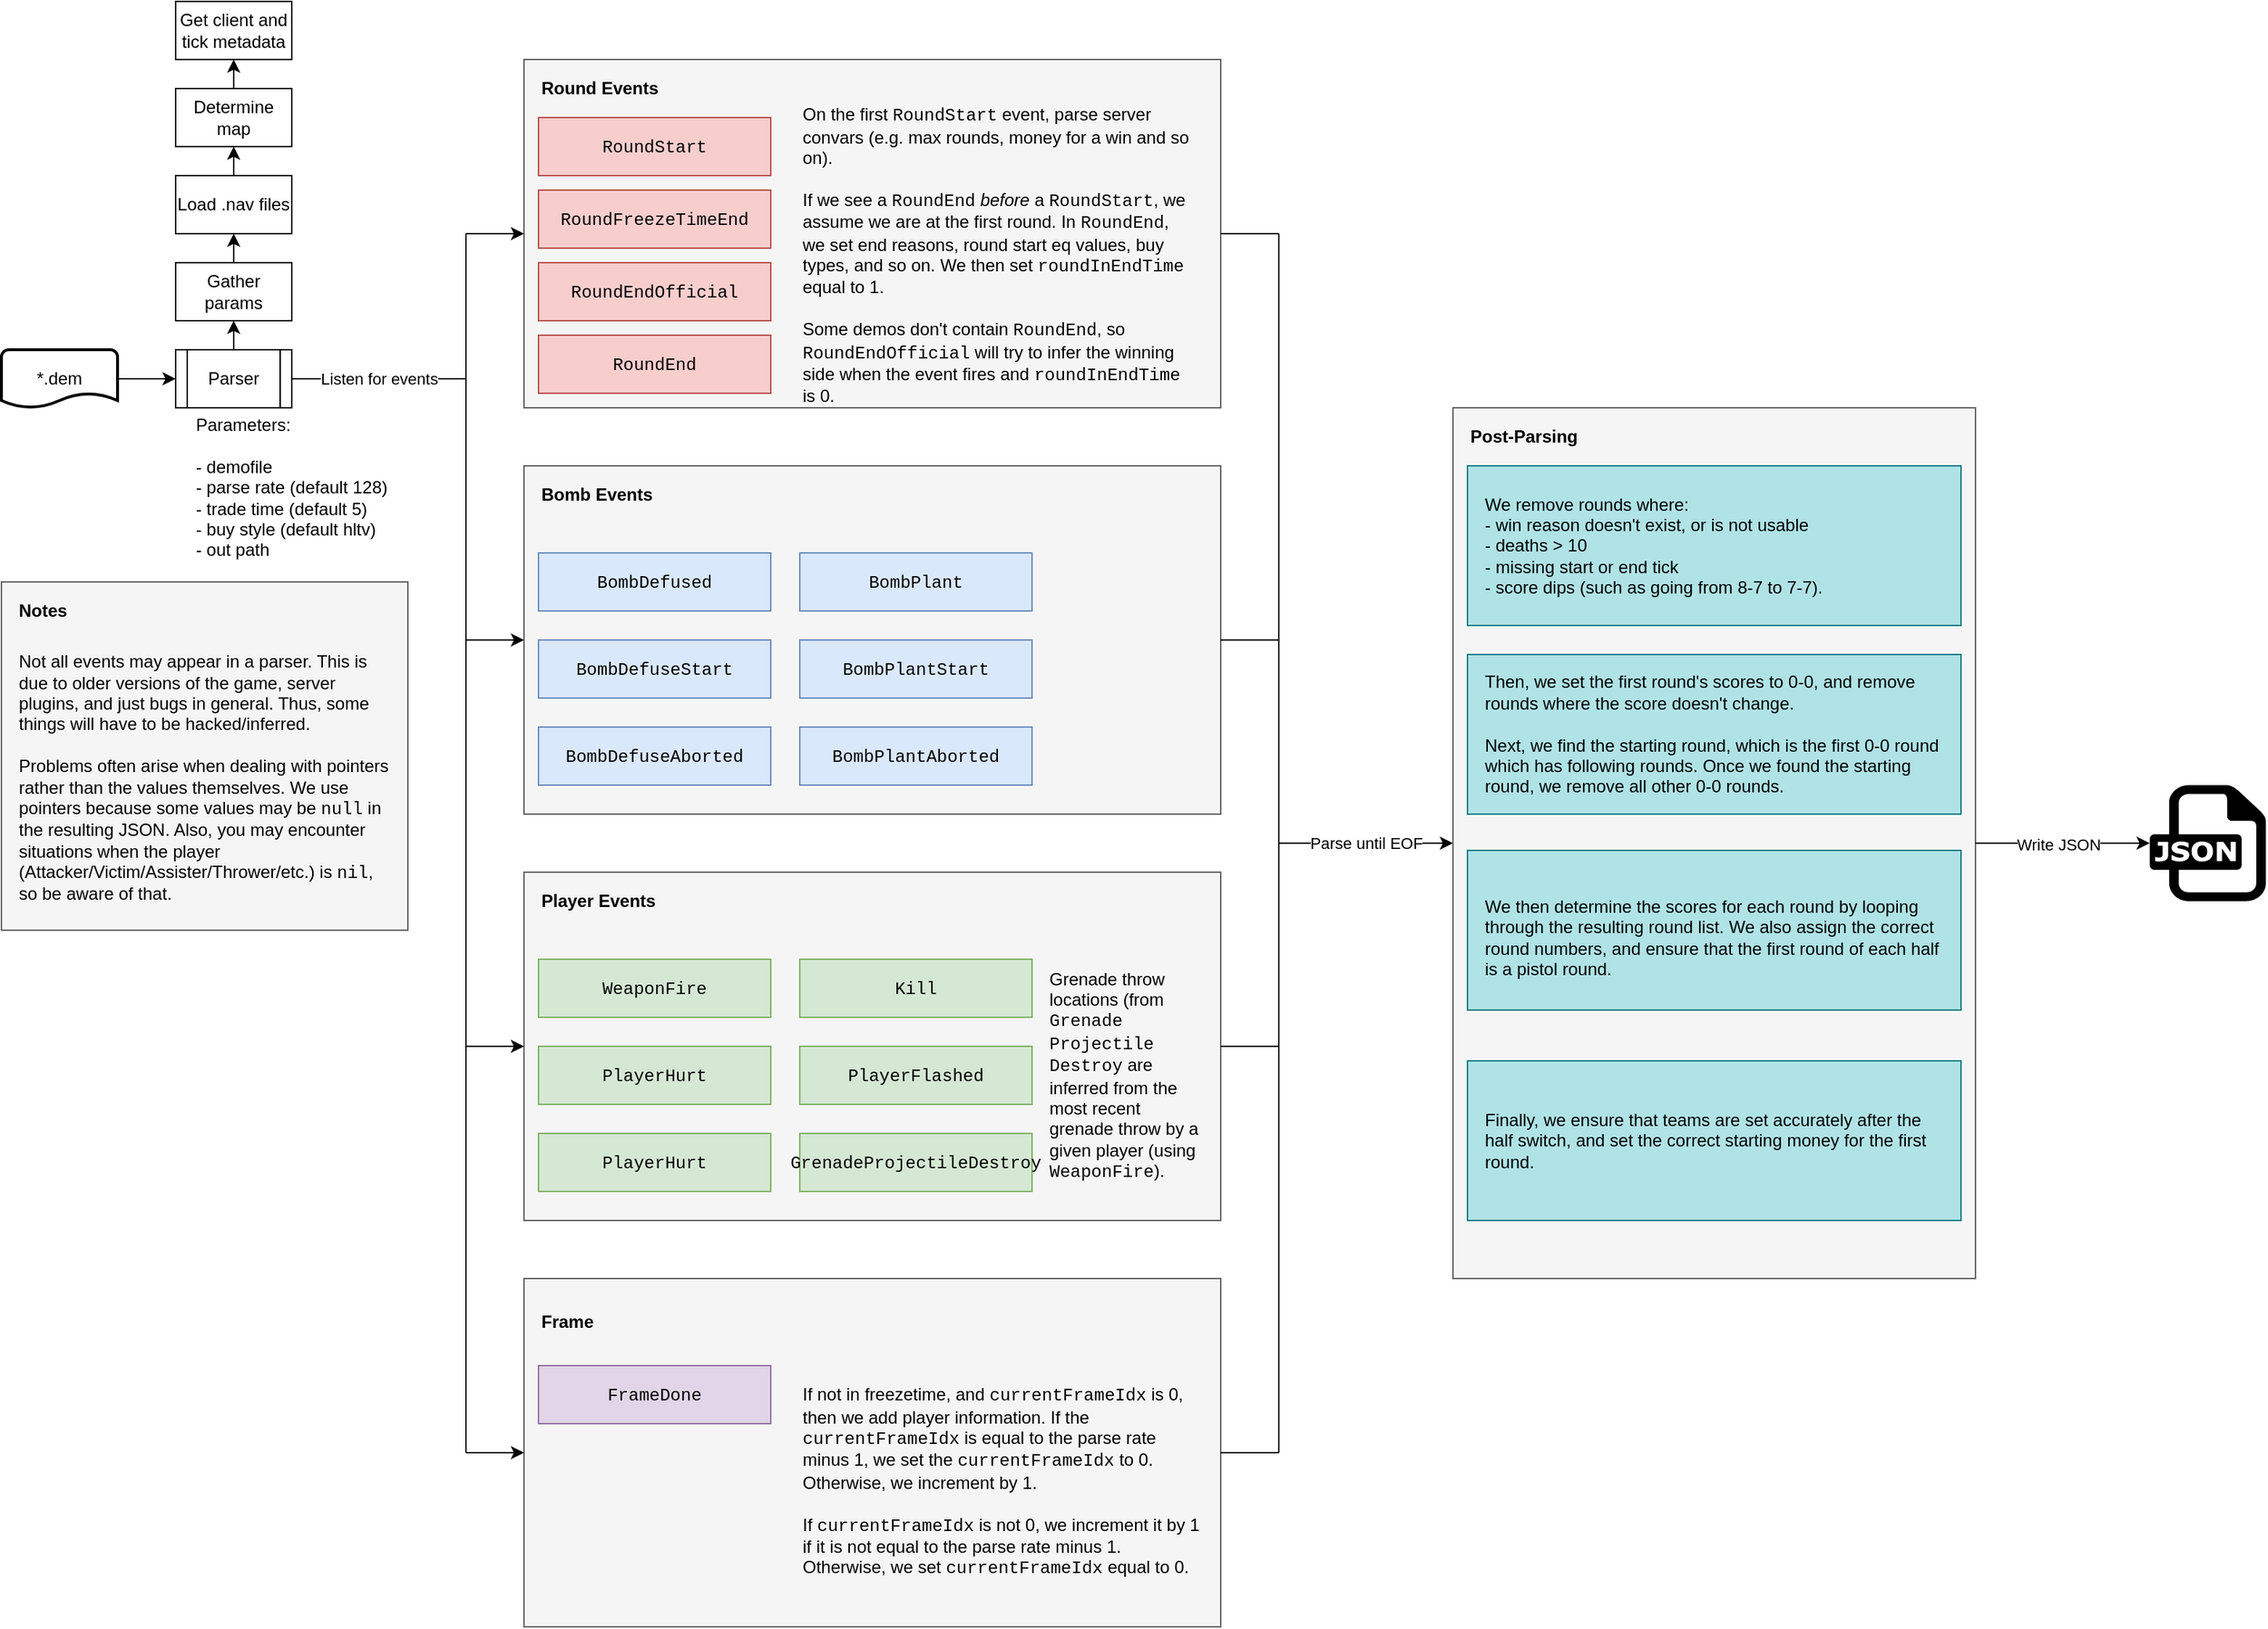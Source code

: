 <mxfile version="14.9.8" type="device"><diagram id="6SITgQR71u4QrdfEuGYD" name="Page-1"><mxGraphModel dx="2916" dy="1161" grid="1" gridSize="10" guides="1" tooltips="1" connect="1" arrows="1" fold="1" page="1" pageScale="1" pageWidth="850" pageHeight="1100" math="0" shadow="0"><root><mxCell id="0"/><mxCell id="1" parent="0"/><mxCell id="FKCtpBOxKrz-43gtopS7-51" value="" style="rounded=0;whiteSpace=wrap;html=1;fillColor=#f5f5f5;strokeColor=#666666;fontColor=#333333;" vertex="1" parent="1"><mxGeometry x="-440" y="880" width="480" height="240" as="geometry"/></mxCell><mxCell id="FKCtpBOxKrz-43gtopS7-44" value="" style="rounded=0;whiteSpace=wrap;html=1;fillColor=#f5f5f5;strokeColor=#666666;fontColor=#333333;" vertex="1" parent="1"><mxGeometry x="-440" y="600" width="480" height="240" as="geometry"/></mxCell><mxCell id="FKCtpBOxKrz-43gtopS7-39" value="" style="rounded=0;whiteSpace=wrap;html=1;fillColor=#f5f5f5;strokeColor=#666666;fontColor=#333333;" vertex="1" parent="1"><mxGeometry x="-440" y="320" width="480" height="240" as="geometry"/></mxCell><mxCell id="FKCtpBOxKrz-43gtopS7-36" value="" style="rounded=0;whiteSpace=wrap;html=1;fillColor=#f5f5f5;strokeColor=#666666;fontColor=#333333;" vertex="1" parent="1"><mxGeometry x="-440" y="40" width="480" height="240" as="geometry"/></mxCell><mxCell id="FKCtpBOxKrz-43gtopS7-1" value="*.dem" style="strokeWidth=2;html=1;shape=mxgraph.flowchart.document2;whiteSpace=wrap;size=0.25;" vertex="1" parent="1"><mxGeometry x="-800" y="240" width="80" height="40" as="geometry"/></mxCell><mxCell id="FKCtpBOxKrz-43gtopS7-2" value="Parser" style="shape=process;whiteSpace=wrap;html=1;backgroundOutline=1;" vertex="1" parent="1"><mxGeometry x="-680" y="240" width="80" height="40" as="geometry"/></mxCell><mxCell id="FKCtpBOxKrz-43gtopS7-3" value="" style="endArrow=classic;html=1;exitX=1;exitY=0.5;exitDx=0;exitDy=0;exitPerimeter=0;entryX=0;entryY=0.5;entryDx=0;entryDy=0;" edge="1" parent="1" source="FKCtpBOxKrz-43gtopS7-1" target="FKCtpBOxKrz-43gtopS7-2"><mxGeometry width="50" height="50" relative="1" as="geometry"><mxPoint x="-660" y="370" as="sourcePoint"/><mxPoint x="-610" y="320" as="targetPoint"/></mxGeometry></mxCell><mxCell id="FKCtpBOxKrz-43gtopS7-5" value="&lt;div style=&quot;text-align: left&quot;&gt;&lt;span&gt;Parameters:&lt;/span&gt;&lt;/div&gt;&lt;div style=&quot;text-align: left&quot;&gt;&lt;span&gt;&lt;br&gt;&lt;/span&gt;&lt;/div&gt;&lt;div style=&quot;text-align: left&quot;&gt;&lt;span&gt;- demofile&lt;/span&gt;&lt;/div&gt;&lt;div style=&quot;text-align: left&quot;&gt;&lt;span&gt;- parse rate (default 128)&lt;/span&gt;&lt;/div&gt;&lt;div style=&quot;text-align: left&quot;&gt;&lt;span&gt;- trade time (default 5)&lt;/span&gt;&lt;/div&gt;&lt;div style=&quot;text-align: left&quot;&gt;&lt;span&gt;- buy style (default hltv)&lt;/span&gt;&lt;/div&gt;&lt;div style=&quot;text-align: left&quot;&gt;&lt;span&gt;- out path&lt;/span&gt;&lt;/div&gt;" style="text;html=1;strokeColor=none;fillColor=none;align=center;verticalAlign=middle;whiteSpace=wrap;rounded=0;" vertex="1" parent="1"><mxGeometry x="-680" y="290" width="160" height="90" as="geometry"/></mxCell><mxCell id="FKCtpBOxKrz-43gtopS7-10" value="Listen for events" style="endArrow=none;html=1;exitX=1;exitY=0.5;exitDx=0;exitDy=0;" edge="1" parent="1" source="FKCtpBOxKrz-43gtopS7-2"><mxGeometry width="50" height="50" relative="1" as="geometry"><mxPoint x="-540" y="290" as="sourcePoint"/><mxPoint x="-480" y="260" as="targetPoint"/></mxGeometry></mxCell><mxCell id="FKCtpBOxKrz-43gtopS7-11" value="Gather params" style="rounded=0;whiteSpace=wrap;html=1;" vertex="1" parent="1"><mxGeometry x="-680" y="180" width="80" height="40" as="geometry"/></mxCell><mxCell id="FKCtpBOxKrz-43gtopS7-12" value="Load .nav files" style="rounded=0;whiteSpace=wrap;html=1;" vertex="1" parent="1"><mxGeometry x="-680" y="120" width="80" height="40" as="geometry"/></mxCell><mxCell id="FKCtpBOxKrz-43gtopS7-13" value="Determine map" style="rounded=0;whiteSpace=wrap;html=1;" vertex="1" parent="1"><mxGeometry x="-680" y="60" width="80" height="40" as="geometry"/></mxCell><mxCell id="FKCtpBOxKrz-43gtopS7-14" value="Get client and tick metadata" style="rounded=0;whiteSpace=wrap;html=1;" vertex="1" parent="1"><mxGeometry x="-680" width="80" height="40" as="geometry"/></mxCell><mxCell id="FKCtpBOxKrz-43gtopS7-15" value="" style="endArrow=classic;html=1;exitX=0.5;exitY=0;exitDx=0;exitDy=0;exitPerimeter=0;entryX=0.5;entryY=1;entryDx=0;entryDy=0;" edge="1" parent="1" source="FKCtpBOxKrz-43gtopS7-2" target="FKCtpBOxKrz-43gtopS7-11"><mxGeometry width="50" height="50" relative="1" as="geometry"><mxPoint x="-530" y="190" as="sourcePoint"/><mxPoint x="-480" y="140" as="targetPoint"/></mxGeometry></mxCell><mxCell id="FKCtpBOxKrz-43gtopS7-16" value="" style="endArrow=classic;html=1;exitX=0.5;exitY=0;exitDx=0;exitDy=0;entryX=0.5;entryY=1;entryDx=0;entryDy=0;" edge="1" parent="1" source="FKCtpBOxKrz-43gtopS7-11" target="FKCtpBOxKrz-43gtopS7-12"><mxGeometry width="50" height="50" relative="1" as="geometry"><mxPoint x="-530" y="180" as="sourcePoint"/><mxPoint x="-480" y="130" as="targetPoint"/></mxGeometry></mxCell><mxCell id="FKCtpBOxKrz-43gtopS7-17" value="" style="endArrow=classic;html=1;exitX=0.5;exitY=0;exitDx=0;exitDy=0;entryX=0.5;entryY=1;entryDx=0;entryDy=0;" edge="1" parent="1" source="FKCtpBOxKrz-43gtopS7-12" target="FKCtpBOxKrz-43gtopS7-13"><mxGeometry width="50" height="50" relative="1" as="geometry"><mxPoint x="-470" y="160" as="sourcePoint"/><mxPoint x="-420" y="110" as="targetPoint"/></mxGeometry></mxCell><mxCell id="FKCtpBOxKrz-43gtopS7-18" value="" style="endArrow=classic;html=1;entryX=0.5;entryY=1;entryDx=0;entryDy=0;" edge="1" parent="1" target="FKCtpBOxKrz-43gtopS7-14"><mxGeometry width="50" height="50" relative="1" as="geometry"><mxPoint x="-640" y="60" as="sourcePoint"/><mxPoint x="-470" y="130" as="targetPoint"/></mxGeometry></mxCell><mxCell id="FKCtpBOxKrz-43gtopS7-19" value="" style="endArrow=none;html=1;" edge="1" parent="1"><mxGeometry width="50" height="50" relative="1" as="geometry"><mxPoint x="-480" y="260" as="sourcePoint"/><mxPoint x="-480" y="160" as="targetPoint"/></mxGeometry></mxCell><mxCell id="FKCtpBOxKrz-43gtopS7-20" value="&lt;font face=&quot;Courier New&quot;&gt;RoundStart&lt;/font&gt;" style="rounded=0;whiteSpace=wrap;html=1;fillColor=#f8cecc;strokeColor=#b85450;" vertex="1" parent="1"><mxGeometry x="-430" y="80" width="160" height="40" as="geometry"/></mxCell><mxCell id="FKCtpBOxKrz-43gtopS7-21" value="&lt;font face=&quot;Courier New&quot;&gt;RoundFreezeTimeEnd&lt;/font&gt;" style="rounded=0;whiteSpace=wrap;html=1;fillColor=#f8cecc;strokeColor=#b85450;" vertex="1" parent="1"><mxGeometry x="-430" y="130" width="160" height="40" as="geometry"/></mxCell><mxCell id="FKCtpBOxKrz-43gtopS7-22" value="&lt;font face=&quot;Courier New&quot;&gt;RoundEndOfficial&lt;/font&gt;" style="rounded=0;whiteSpace=wrap;html=1;fillColor=#f8cecc;strokeColor=#b85450;" vertex="1" parent="1"><mxGeometry x="-430" y="180" width="160" height="40" as="geometry"/></mxCell><mxCell id="FKCtpBOxKrz-43gtopS7-23" value="&lt;font face=&quot;Courier New&quot;&gt;RoundEnd&lt;/font&gt;" style="rounded=0;whiteSpace=wrap;html=1;fillColor=#f8cecc;strokeColor=#b85450;" vertex="1" parent="1"><mxGeometry x="-430" y="230" width="160" height="40" as="geometry"/></mxCell><mxCell id="FKCtpBOxKrz-43gtopS7-24" value="&lt;font face=&quot;Courier New&quot;&gt;BombDefused&lt;/font&gt;" style="rounded=0;whiteSpace=wrap;html=1;fillColor=#dae8fc;strokeColor=#6c8ebf;" vertex="1" parent="1"><mxGeometry x="-430" y="380" width="160" height="40" as="geometry"/></mxCell><mxCell id="FKCtpBOxKrz-43gtopS7-25" value="&lt;font face=&quot;Courier New&quot;&gt;BombDefuseStart&lt;/font&gt;" style="rounded=0;whiteSpace=wrap;html=1;fillColor=#dae8fc;strokeColor=#6c8ebf;" vertex="1" parent="1"><mxGeometry x="-430" y="440" width="160" height="40" as="geometry"/></mxCell><mxCell id="FKCtpBOxKrz-43gtopS7-26" value="&lt;font face=&quot;Courier New&quot;&gt;BombDefuseAborted&lt;/font&gt;" style="rounded=0;whiteSpace=wrap;html=1;fillColor=#dae8fc;strokeColor=#6c8ebf;" vertex="1" parent="1"><mxGeometry x="-430" y="500" width="160" height="40" as="geometry"/></mxCell><mxCell id="FKCtpBOxKrz-43gtopS7-30" value="&lt;font face=&quot;Courier New&quot;&gt;WeaponFire&lt;/font&gt;" style="rounded=0;whiteSpace=wrap;html=1;fillColor=#d5e8d4;strokeColor=#82b366;" vertex="1" parent="1"><mxGeometry x="-430" y="660" width="160" height="40" as="geometry"/></mxCell><mxCell id="FKCtpBOxKrz-43gtopS7-31" value="&lt;font face=&quot;Courier New&quot;&gt;PlayerHurt&lt;/font&gt;" style="rounded=0;whiteSpace=wrap;html=1;fillColor=#d5e8d4;strokeColor=#82b366;" vertex="1" parent="1"><mxGeometry x="-430" y="780" width="160" height="40" as="geometry"/></mxCell><mxCell id="FKCtpBOxKrz-43gtopS7-32" value="&lt;font face=&quot;Courier New&quot;&gt;Kill&lt;/font&gt;" style="rounded=0;whiteSpace=wrap;html=1;fillColor=#d5e8d4;strokeColor=#82b366;" vertex="1" parent="1"><mxGeometry x="-250" y="660" width="160" height="40" as="geometry"/></mxCell><mxCell id="FKCtpBOxKrz-43gtopS7-33" value="&lt;font face=&quot;Courier New&quot;&gt;PlayerFlashed&lt;/font&gt;" style="rounded=0;whiteSpace=wrap;html=1;fillColor=#d5e8d4;strokeColor=#82b366;" vertex="1" parent="1"><mxGeometry x="-250" y="720" width="160" height="40" as="geometry"/></mxCell><mxCell id="FKCtpBOxKrz-43gtopS7-34" value="&lt;font face=&quot;Courier New&quot;&gt;GrenadeProjectileDestroy&lt;/font&gt;" style="rounded=0;whiteSpace=wrap;html=1;fillColor=#d5e8d4;strokeColor=#82b366;" vertex="1" parent="1"><mxGeometry x="-250" y="780" width="160" height="40" as="geometry"/></mxCell><mxCell id="FKCtpBOxKrz-43gtopS7-35" value="&lt;font face=&quot;Courier New&quot;&gt;FrameDone&lt;/font&gt;" style="rounded=0;whiteSpace=wrap;html=1;fillColor=#e1d5e7;strokeColor=#9673a6;" vertex="1" parent="1"><mxGeometry x="-430" y="940" width="160" height="40" as="geometry"/></mxCell><mxCell id="FKCtpBOxKrz-43gtopS7-37" value="Round Events" style="text;html=1;strokeColor=none;fillColor=none;align=left;verticalAlign=middle;whiteSpace=wrap;rounded=0;fontStyle=1" vertex="1" parent="1"><mxGeometry x="-430" y="50" width="160" height="20" as="geometry"/></mxCell><mxCell id="FKCtpBOxKrz-43gtopS7-38" value="On the first &lt;font face=&quot;Courier New&quot;&gt;RoundStart&lt;/font&gt; event, parse server convars (e.g. max rounds, money for a win and so on).&lt;br&gt;&lt;br&gt;If we see a &lt;font face=&quot;Courier New&quot;&gt;RoundEnd&lt;/font&gt; &lt;i&gt;before&lt;/i&gt;&amp;nbsp;a &lt;font face=&quot;Courier New&quot;&gt;RoundStart&lt;/font&gt;, we assume we are at the first round. In &lt;font face=&quot;Courier New&quot;&gt;RoundEnd&lt;/font&gt;, we set end reasons, round start eq values, buy types, and so on. We then set &lt;font face=&quot;Courier New&quot;&gt;roundInEndTime&lt;/font&gt; equal to 1.&lt;br&gt;&lt;br&gt;Some demos don't contain &lt;font face=&quot;Courier New&quot;&gt;RoundEnd&lt;/font&gt;, so &lt;font face=&quot;Courier New&quot;&gt;RoundEndOfficial&lt;/font&gt; will try to infer the winning side when the event fires and &lt;font face=&quot;Courier New&quot;&gt;roundInEndTime&lt;/font&gt; is 0." style="text;html=1;strokeColor=none;fillColor=none;align=left;verticalAlign=middle;whiteSpace=wrap;rounded=0;" vertex="1" parent="1"><mxGeometry x="-250" y="80" width="270" height="190" as="geometry"/></mxCell><mxCell id="FKCtpBOxKrz-43gtopS7-40" value="&lt;font face=&quot;Courier New&quot;&gt;BombPlant&lt;/font&gt;" style="rounded=0;whiteSpace=wrap;html=1;fillColor=#dae8fc;strokeColor=#6c8ebf;" vertex="1" parent="1"><mxGeometry x="-250" y="380" width="160" height="40" as="geometry"/></mxCell><mxCell id="FKCtpBOxKrz-43gtopS7-41" value="&lt;font face=&quot;Courier New&quot;&gt;BombPlantStart&lt;/font&gt;" style="rounded=0;whiteSpace=wrap;html=1;fillColor=#dae8fc;strokeColor=#6c8ebf;" vertex="1" parent="1"><mxGeometry x="-250" y="440" width="160" height="40" as="geometry"/></mxCell><mxCell id="FKCtpBOxKrz-43gtopS7-42" value="&lt;font face=&quot;Courier New&quot;&gt;BombPlantAborted&lt;/font&gt;" style="rounded=0;whiteSpace=wrap;html=1;fillColor=#dae8fc;strokeColor=#6c8ebf;" vertex="1" parent="1"><mxGeometry x="-250" y="500" width="160" height="40" as="geometry"/></mxCell><mxCell id="FKCtpBOxKrz-43gtopS7-43" value="&lt;b&gt;Bomb Events&lt;/b&gt;" style="text;html=1;strokeColor=none;fillColor=none;align=left;verticalAlign=middle;whiteSpace=wrap;rounded=0;" vertex="1" parent="1"><mxGeometry x="-430" y="330" width="160" height="20" as="geometry"/></mxCell><mxCell id="FKCtpBOxKrz-43gtopS7-45" value="&lt;b&gt;Player Events&lt;/b&gt;" style="text;html=1;strokeColor=none;fillColor=none;align=left;verticalAlign=middle;whiteSpace=wrap;rounded=0;" vertex="1" parent="1"><mxGeometry x="-430" y="610" width="160" height="20" as="geometry"/></mxCell><mxCell id="FKCtpBOxKrz-43gtopS7-46" value="&lt;font face=&quot;Courier New&quot;&gt;PlayerHurt&lt;/font&gt;" style="rounded=0;whiteSpace=wrap;html=1;fillColor=#d5e8d4;strokeColor=#82b366;" vertex="1" parent="1"><mxGeometry x="-430" y="720" width="160" height="40" as="geometry"/></mxCell><mxCell id="FKCtpBOxKrz-43gtopS7-47" value="" style="endArrow=none;html=1;" edge="1" parent="1"><mxGeometry width="50" height="50" relative="1" as="geometry"><mxPoint x="-480" y="1000" as="sourcePoint"/><mxPoint x="-480" y="260" as="targetPoint"/></mxGeometry></mxCell><mxCell id="FKCtpBOxKrz-43gtopS7-48" value="" style="endArrow=classic;html=1;entryX=0;entryY=0.5;entryDx=0;entryDy=0;" edge="1" parent="1" target="FKCtpBOxKrz-43gtopS7-39"><mxGeometry width="50" height="50" relative="1" as="geometry"><mxPoint x="-480" y="440" as="sourcePoint"/><mxPoint x="-530" y="500" as="targetPoint"/></mxGeometry></mxCell><mxCell id="FKCtpBOxKrz-43gtopS7-49" value="" style="endArrow=classic;html=1;entryX=0;entryY=0.5;entryDx=0;entryDy=0;" edge="1" parent="1" target="FKCtpBOxKrz-43gtopS7-44"><mxGeometry width="50" height="50" relative="1" as="geometry"><mxPoint x="-480" y="720" as="sourcePoint"/><mxPoint x="-550" y="750" as="targetPoint"/></mxGeometry></mxCell><mxCell id="FKCtpBOxKrz-43gtopS7-50" value="" style="endArrow=classic;html=1;entryX=0;entryY=0.5;entryDx=0;entryDy=0;" edge="1" parent="1" target="FKCtpBOxKrz-43gtopS7-36"><mxGeometry width="50" height="50" relative="1" as="geometry"><mxPoint x="-480" y="160" as="sourcePoint"/><mxPoint x="-800" y="510" as="targetPoint"/></mxGeometry></mxCell><mxCell id="FKCtpBOxKrz-43gtopS7-52" value="&lt;b&gt;Frame&lt;/b&gt;" style="text;html=1;strokeColor=none;fillColor=none;align=left;verticalAlign=middle;whiteSpace=wrap;rounded=0;" vertex="1" parent="1"><mxGeometry x="-430" y="900" width="160" height="20" as="geometry"/></mxCell><mxCell id="FKCtpBOxKrz-43gtopS7-53" value="" style="endArrow=classic;html=1;entryX=0;entryY=0.5;entryDx=0;entryDy=0;" edge="1" parent="1" target="FKCtpBOxKrz-43gtopS7-51"><mxGeometry width="50" height="50" relative="1" as="geometry"><mxPoint x="-480" y="1000" as="sourcePoint"/><mxPoint x="-620" y="970" as="targetPoint"/></mxGeometry></mxCell><mxCell id="FKCtpBOxKrz-43gtopS7-54" value="Grenade throw locations (from &lt;font face=&quot;Courier New&quot;&gt;Grenade&lt;br&gt;Projectile&lt;br&gt;Destroy&lt;/font&gt; are inferred from the most recent grenade throw by a given player (using &lt;font face=&quot;Courier New&quot;&gt;WeaponFire&lt;/font&gt;)." style="text;html=1;strokeColor=none;fillColor=none;align=left;verticalAlign=middle;whiteSpace=wrap;rounded=0;" vertex="1" parent="1"><mxGeometry x="-80" y="660" width="110" height="160" as="geometry"/></mxCell><mxCell id="FKCtpBOxKrz-43gtopS7-55" value="If not in freezetime, and &lt;font face=&quot;Courier New&quot;&gt;currentFrameIdx&lt;/font&gt; is 0, then we add player information. If the &lt;font face=&quot;Courier New&quot;&gt;currentFrameIdx&lt;/font&gt; is equal to the parse rate minus 1, we set the &lt;font face=&quot;Courier New&quot;&gt;currentFrameIdx&lt;/font&gt; to 0. Otherwise, we increment by 1.&amp;nbsp;&lt;br&gt;&lt;br&gt;If &lt;font face=&quot;Courier New&quot;&gt;currentFrameIdx&lt;/font&gt; is not 0, we increment it by 1 if it is not equal to the parse rate minus 1. Otherwise, we set &lt;font face=&quot;Courier New&quot;&gt;currentFrameIdx&lt;/font&gt; equal to 0." style="text;html=1;strokeColor=none;fillColor=none;align=left;verticalAlign=middle;whiteSpace=wrap;rounded=0;" vertex="1" parent="1"><mxGeometry x="-250" y="940" width="280" height="160" as="geometry"/></mxCell><mxCell id="FKCtpBOxKrz-43gtopS7-56" value="" style="endArrow=none;html=1;" edge="1" parent="1"><mxGeometry width="50" height="50" relative="1" as="geometry"><mxPoint x="80" y="1000" as="sourcePoint"/><mxPoint x="80" y="160" as="targetPoint"/></mxGeometry></mxCell><mxCell id="FKCtpBOxKrz-43gtopS7-57" value="" style="endArrow=none;html=1;exitX=1;exitY=0.5;exitDx=0;exitDy=0;endFill=0;" edge="1" parent="1" source="FKCtpBOxKrz-43gtopS7-36"><mxGeometry width="50" height="50" relative="1" as="geometry"><mxPoint x="150" y="270" as="sourcePoint"/><mxPoint x="80" y="160" as="targetPoint"/></mxGeometry></mxCell><mxCell id="FKCtpBOxKrz-43gtopS7-58" value="" style="endArrow=none;html=1;exitX=1;exitY=0.5;exitDx=0;exitDy=0;endFill=0;" edge="1" parent="1" source="FKCtpBOxKrz-43gtopS7-39"><mxGeometry width="50" height="50" relative="1" as="geometry"><mxPoint x="210" y="420" as="sourcePoint"/><mxPoint x="80" y="440" as="targetPoint"/></mxGeometry></mxCell><mxCell id="FKCtpBOxKrz-43gtopS7-59" value="" style="endArrow=none;html=1;exitX=1;exitY=0.5;exitDx=0;exitDy=0;endFill=0;" edge="1" parent="1" source="FKCtpBOxKrz-43gtopS7-44"><mxGeometry width="50" height="50" relative="1" as="geometry"><mxPoint x="290" y="670" as="sourcePoint"/><mxPoint x="80" y="720" as="targetPoint"/></mxGeometry></mxCell><mxCell id="FKCtpBOxKrz-43gtopS7-60" value="" style="endArrow=none;html=1;exitX=1;exitY=0.5;exitDx=0;exitDy=0;endFill=0;" edge="1" parent="1" source="FKCtpBOxKrz-43gtopS7-51"><mxGeometry width="50" height="50" relative="1" as="geometry"><mxPoint x="270" y="740" as="sourcePoint"/><mxPoint x="80" y="1000" as="targetPoint"/></mxGeometry></mxCell><mxCell id="FKCtpBOxKrz-43gtopS7-62" value="" style="rounded=0;whiteSpace=wrap;html=1;fillColor=#f5f5f5;strokeColor=#666666;fontColor=#333333;" vertex="1" parent="1"><mxGeometry x="-800" y="400" width="280" height="240" as="geometry"/></mxCell><mxCell id="FKCtpBOxKrz-43gtopS7-63" value="&lt;b&gt;Notes&lt;/b&gt;" style="text;html=1;strokeColor=none;fillColor=none;align=left;verticalAlign=middle;whiteSpace=wrap;rounded=0;" vertex="1" parent="1"><mxGeometry x="-790" y="410" width="160" height="20" as="geometry"/></mxCell><mxCell id="FKCtpBOxKrz-43gtopS7-61" value="Not all events may appear in a parser. This is due to older versions of the game, server plugins, and just bugs in general. Thus, some things will have to be hacked/inferred.&amp;nbsp;&lt;br&gt;&lt;br&gt;Problems often arise when dealing with pointers rather than the values themselves. We use pointers because some values may be &lt;font face=&quot;Courier New&quot;&gt;null&lt;/font&gt; in the resulting JSON. Also, you may encounter situations when the player (Attacker/Victim/Assister/Thrower/etc.) is &lt;font face=&quot;Courier New&quot;&gt;nil&lt;/font&gt;, so be aware of that." style="text;html=1;strokeColor=none;fillColor=none;align=left;verticalAlign=middle;whiteSpace=wrap;rounded=0;" vertex="1" parent="1"><mxGeometry x="-790" y="440" width="260" height="190" as="geometry"/></mxCell><mxCell id="FKCtpBOxKrz-43gtopS7-65" value="Parse until EOF" style="endArrow=classic;html=1;entryX=0;entryY=0.5;entryDx=0;entryDy=0;" edge="1" parent="1" target="FKCtpBOxKrz-43gtopS7-66"><mxGeometry width="50" height="50" relative="1" as="geometry"><mxPoint x="80" y="580" as="sourcePoint"/><mxPoint x="190" y="580" as="targetPoint"/></mxGeometry></mxCell><mxCell id="FKCtpBOxKrz-43gtopS7-66" value="" style="rounded=0;whiteSpace=wrap;html=1;fillColor=#f5f5f5;strokeColor=#666666;fontColor=#333333;" vertex="1" parent="1"><mxGeometry x="200" y="280" width="360" height="600" as="geometry"/></mxCell><mxCell id="FKCtpBOxKrz-43gtopS7-67" value="" style="dashed=0;outlineConnect=0;html=1;align=center;labelPosition=center;verticalLabelPosition=bottom;verticalAlign=top;shape=mxgraph.weblogos.json;fillColor=#FFB570;" vertex="1" parent="1"><mxGeometry x="680" y="540" width="80" height="80" as="geometry"/></mxCell><mxCell id="FKCtpBOxKrz-43gtopS7-68" value="" style="endArrow=classic;html=1;exitX=1;exitY=0.5;exitDx=0;exitDy=0;" edge="1" parent="1" source="FKCtpBOxKrz-43gtopS7-66"><mxGeometry width="50" height="50" relative="1" as="geometry"><mxPoint x="590" y="580" as="sourcePoint"/><mxPoint x="680" y="580" as="targetPoint"/></mxGeometry></mxCell><mxCell id="FKCtpBOxKrz-43gtopS7-69" value="Write JSON" style="edgeLabel;html=1;align=center;verticalAlign=middle;resizable=0;points=[];" vertex="1" connectable="0" parent="FKCtpBOxKrz-43gtopS7-68"><mxGeometry x="-0.05" y="-1" relative="1" as="geometry"><mxPoint as="offset"/></mxGeometry></mxCell><mxCell id="FKCtpBOxKrz-43gtopS7-70" value="&lt;b&gt;Post-Parsing&lt;/b&gt;" style="text;html=1;strokeColor=none;fillColor=none;align=left;verticalAlign=middle;whiteSpace=wrap;rounded=0;" vertex="1" parent="1"><mxGeometry x="210" y="290" width="160" height="20" as="geometry"/></mxCell><mxCell id="FKCtpBOxKrz-43gtopS7-72" value="" style="rounded=0;whiteSpace=wrap;html=1;fillColor=#b0e3e6;strokeColor=#0e8088;" vertex="1" parent="1"><mxGeometry x="210" y="320" width="340" height="110" as="geometry"/></mxCell><mxCell id="FKCtpBOxKrz-43gtopS7-71" value="We remove rounds where:&lt;br&gt;- win reason doesn't exist, or is not usable&lt;br&gt;- deaths &amp;gt; 10&lt;br&gt;- missing start or end tick&lt;br&gt;- score dips (such as going from 8-7 to 7-7)." style="text;html=1;strokeColor=none;fillColor=none;align=left;verticalAlign=middle;whiteSpace=wrap;rounded=0;" vertex="1" parent="1"><mxGeometry x="220" y="330" width="320" height="90" as="geometry"/></mxCell><mxCell id="FKCtpBOxKrz-43gtopS7-74" value="" style="rounded=0;whiteSpace=wrap;html=1;fillColor=#b0e3e6;strokeColor=#0e8088;" vertex="1" parent="1"><mxGeometry x="210" y="450" width="340" height="110" as="geometry"/></mxCell><mxCell id="FKCtpBOxKrz-43gtopS7-75" value="Then, we set the first round's scores to 0-0, and remove rounds where the score doesn't change.&lt;br&gt;&lt;br&gt;Next, we find the starting round, which is the first 0-0 round which has following rounds. Once we found the starting round, we remove all other 0-0 rounds." style="text;html=1;strokeColor=none;fillColor=none;align=left;verticalAlign=middle;whiteSpace=wrap;rounded=0;" vertex="1" parent="1"><mxGeometry x="220" y="460" width="320" height="90" as="geometry"/></mxCell><mxCell id="FKCtpBOxKrz-43gtopS7-76" value="" style="rounded=0;whiteSpace=wrap;html=1;fillColor=#b0e3e6;strokeColor=#0e8088;" vertex="1" parent="1"><mxGeometry x="210" y="585" width="340" height="110" as="geometry"/></mxCell><mxCell id="FKCtpBOxKrz-43gtopS7-78" value="We then determine the scores for each round by looping through the resulting round list. We also assign the correct round numbers, and ensure that the first round of each half is a pistol round." style="text;html=1;strokeColor=none;fillColor=none;align=left;verticalAlign=middle;whiteSpace=wrap;rounded=0;" vertex="1" parent="1"><mxGeometry x="220" y="600" width="320" height="90" as="geometry"/></mxCell><mxCell id="FKCtpBOxKrz-43gtopS7-79" value="" style="rounded=0;whiteSpace=wrap;html=1;fillColor=#b0e3e6;strokeColor=#0e8088;" vertex="1" parent="1"><mxGeometry x="210" y="730" width="340" height="110" as="geometry"/></mxCell><mxCell id="FKCtpBOxKrz-43gtopS7-80" value="Finally, we ensure that teams are set accurately after the half switch, and set the correct starting money for the first round." style="text;html=1;strokeColor=none;fillColor=none;align=left;verticalAlign=middle;whiteSpace=wrap;rounded=0;" vertex="1" parent="1"><mxGeometry x="220" y="740" width="320" height="90" as="geometry"/></mxCell></root></mxGraphModel></diagram></mxfile>